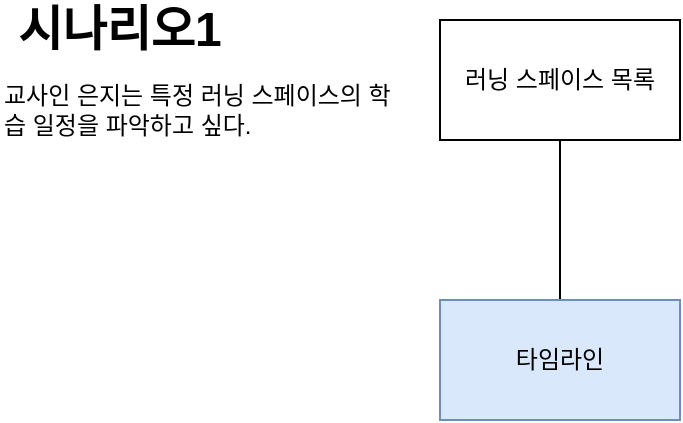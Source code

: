 <mxfile version="18.1.2" type="github">
  <diagram id="xnUpoSr6g7v_UEy3Ab8G" name="Page-1">
    <mxGraphModel dx="1422" dy="762" grid="1" gridSize="10" guides="1" tooltips="1" connect="1" arrows="1" fold="1" page="1" pageScale="1" pageWidth="827" pageHeight="1169" math="0" shadow="0">
      <root>
        <mxCell id="0" />
        <mxCell id="1" parent="0" />
        <mxCell id="hS7GcV6LYsunYfVJ75BL-4" value="" style="edgeStyle=orthogonalEdgeStyle;rounded=0;orthogonalLoop=1;jettySize=auto;html=1;endArrow=none;endFill=0;" edge="1" parent="1" source="hS7GcV6LYsunYfVJ75BL-1" target="hS7GcV6LYsunYfVJ75BL-3">
          <mxGeometry relative="1" as="geometry" />
        </mxCell>
        <mxCell id="hS7GcV6LYsunYfVJ75BL-1" value="러닝 스페이스 목록" style="rounded=0;whiteSpace=wrap;html=1;" vertex="1" parent="1">
          <mxGeometry x="380" y="120" width="120" height="60" as="geometry" />
        </mxCell>
        <mxCell id="hS7GcV6LYsunYfVJ75BL-3" value="타임라인" style="whiteSpace=wrap;html=1;rounded=0;fillColor=#dae8fc;strokeColor=#6c8ebf;" vertex="1" parent="1">
          <mxGeometry x="380" y="260" width="120" height="60" as="geometry" />
        </mxCell>
        <mxCell id="hS7GcV6LYsunYfVJ75BL-7" value="&lt;b&gt;&lt;font style=&quot;font-size: 24px;&quot;&gt;시나리오1&lt;/font&gt;&lt;/b&gt;" style="text;html=1;strokeColor=none;fillColor=none;align=center;verticalAlign=middle;whiteSpace=wrap;rounded=0;" vertex="1" parent="1">
          <mxGeometry x="160" y="110" width="120" height="30" as="geometry" />
        </mxCell>
        <mxCell id="hS7GcV6LYsunYfVJ75BL-9" value="교사인 은지는 특정 러닝 스페이스의 학습 일정을 파악하고 싶다." style="text;html=1;strokeColor=none;fillColor=none;align=left;verticalAlign=middle;whiteSpace=wrap;rounded=0;fontSize=12;" vertex="1" parent="1">
          <mxGeometry x="160" y="150" width="200" height="30" as="geometry" />
        </mxCell>
      </root>
    </mxGraphModel>
  </diagram>
</mxfile>
